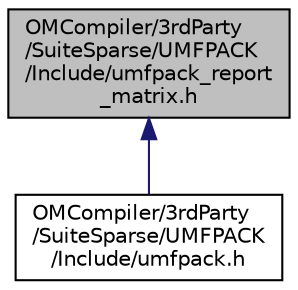 digraph "OMCompiler/3rdParty/SuiteSparse/UMFPACK/Include/umfpack_report_matrix.h"
{
  edge [fontname="Helvetica",fontsize="10",labelfontname="Helvetica",labelfontsize="10"];
  node [fontname="Helvetica",fontsize="10",shape=record];
  Node1 [label="OMCompiler/3rdParty\l/SuiteSparse/UMFPACK\l/Include/umfpack_report\l_matrix.h",height=0.2,width=0.4,color="black", fillcolor="grey75", style="filled", fontcolor="black"];
  Node1 -> Node2 [dir="back",color="midnightblue",fontsize="10",style="solid",fontname="Helvetica"];
  Node2 [label="OMCompiler/3rdParty\l/SuiteSparse/UMFPACK\l/Include/umfpack.h",height=0.2,width=0.4,color="black", fillcolor="white", style="filled",URL="$df/d83/3rd_party_2_suite_sparse_2_u_m_f_p_a_c_k_2_include_2umfpack_8h.html"];
}
